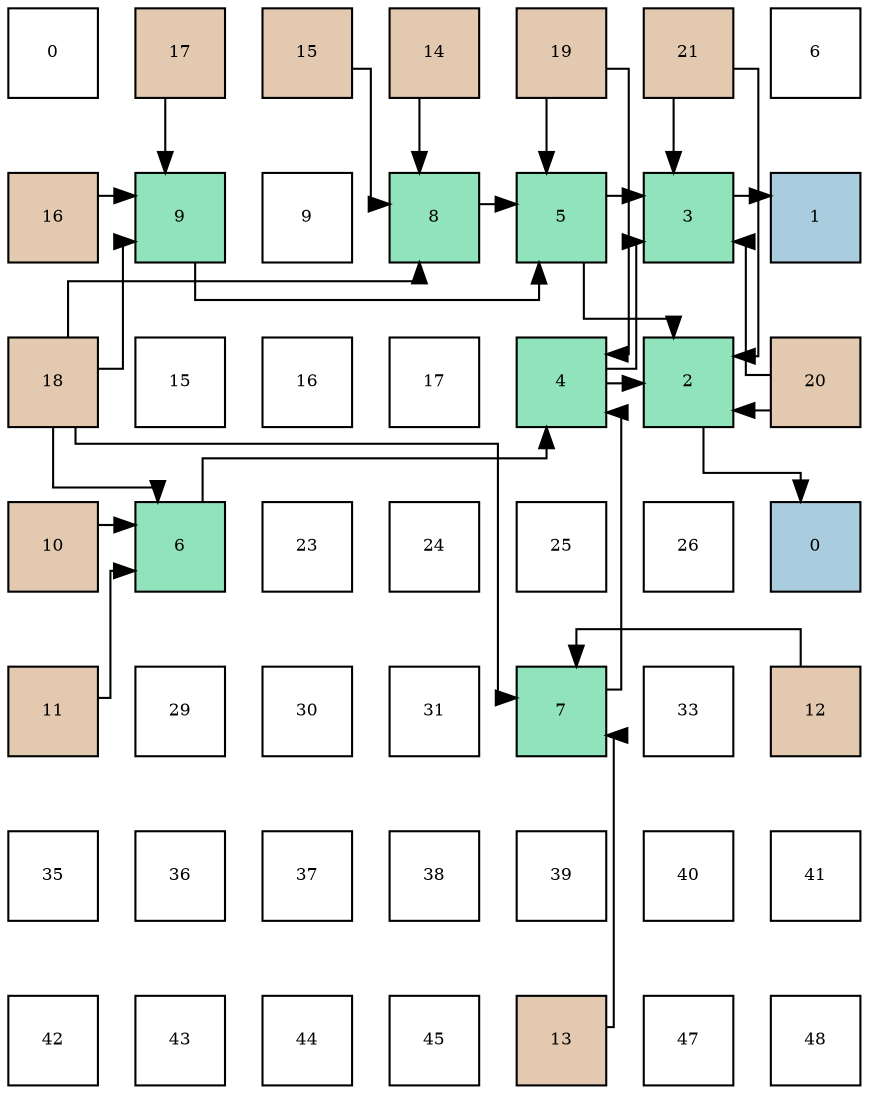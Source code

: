 digraph layout{
 rankdir=TB;
 splines=ortho;
 node [style=filled shape=square fixedsize=true width=0.6];
0[label="0", fontsize=8, fillcolor="#ffffff"];
1[label="17", fontsize=8, fillcolor="#e3c9af"];
2[label="15", fontsize=8, fillcolor="#e3c9af"];
3[label="14", fontsize=8, fillcolor="#e3c9af"];
4[label="19", fontsize=8, fillcolor="#e3c9af"];
5[label="21", fontsize=8, fillcolor="#e3c9af"];
6[label="6", fontsize=8, fillcolor="#ffffff"];
7[label="16", fontsize=8, fillcolor="#e3c9af"];
8[label="9", fontsize=8, fillcolor="#91e3bb"];
9[label="9", fontsize=8, fillcolor="#ffffff"];
10[label="8", fontsize=8, fillcolor="#91e3bb"];
11[label="5", fontsize=8, fillcolor="#91e3bb"];
12[label="3", fontsize=8, fillcolor="#91e3bb"];
13[label="1", fontsize=8, fillcolor="#a9ccde"];
14[label="18", fontsize=8, fillcolor="#e3c9af"];
15[label="15", fontsize=8, fillcolor="#ffffff"];
16[label="16", fontsize=8, fillcolor="#ffffff"];
17[label="17", fontsize=8, fillcolor="#ffffff"];
18[label="4", fontsize=8, fillcolor="#91e3bb"];
19[label="2", fontsize=8, fillcolor="#91e3bb"];
20[label="20", fontsize=8, fillcolor="#e3c9af"];
21[label="10", fontsize=8, fillcolor="#e3c9af"];
22[label="6", fontsize=8, fillcolor="#91e3bb"];
23[label="23", fontsize=8, fillcolor="#ffffff"];
24[label="24", fontsize=8, fillcolor="#ffffff"];
25[label="25", fontsize=8, fillcolor="#ffffff"];
26[label="26", fontsize=8, fillcolor="#ffffff"];
27[label="0", fontsize=8, fillcolor="#a9ccde"];
28[label="11", fontsize=8, fillcolor="#e3c9af"];
29[label="29", fontsize=8, fillcolor="#ffffff"];
30[label="30", fontsize=8, fillcolor="#ffffff"];
31[label="31", fontsize=8, fillcolor="#ffffff"];
32[label="7", fontsize=8, fillcolor="#91e3bb"];
33[label="33", fontsize=8, fillcolor="#ffffff"];
34[label="12", fontsize=8, fillcolor="#e3c9af"];
35[label="35", fontsize=8, fillcolor="#ffffff"];
36[label="36", fontsize=8, fillcolor="#ffffff"];
37[label="37", fontsize=8, fillcolor="#ffffff"];
38[label="38", fontsize=8, fillcolor="#ffffff"];
39[label="39", fontsize=8, fillcolor="#ffffff"];
40[label="40", fontsize=8, fillcolor="#ffffff"];
41[label="41", fontsize=8, fillcolor="#ffffff"];
42[label="42", fontsize=8, fillcolor="#ffffff"];
43[label="43", fontsize=8, fillcolor="#ffffff"];
44[label="44", fontsize=8, fillcolor="#ffffff"];
45[label="45", fontsize=8, fillcolor="#ffffff"];
46[label="13", fontsize=8, fillcolor="#e3c9af"];
47[label="47", fontsize=8, fillcolor="#ffffff"];
48[label="48", fontsize=8, fillcolor="#ffffff"];
edge [constraint=false, style=vis];19 -> 27;
12 -> 13;
18 -> 19;
18 -> 12;
11 -> 19;
11 -> 12;
22 -> 18;
32 -> 18;
10 -> 11;
8 -> 11;
21 -> 22;
28 -> 22;
34 -> 32;
46 -> 32;
3 -> 10;
2 -> 10;
7 -> 8;
1 -> 8;
14 -> 22;
14 -> 32;
14 -> 10;
14 -> 8;
4 -> 18;
4 -> 11;
20 -> 19;
20 -> 12;
5 -> 19;
5 -> 12;
edge [constraint=true, style=invis];
0 -> 7 -> 14 -> 21 -> 28 -> 35 -> 42;
1 -> 8 -> 15 -> 22 -> 29 -> 36 -> 43;
2 -> 9 -> 16 -> 23 -> 30 -> 37 -> 44;
3 -> 10 -> 17 -> 24 -> 31 -> 38 -> 45;
4 -> 11 -> 18 -> 25 -> 32 -> 39 -> 46;
5 -> 12 -> 19 -> 26 -> 33 -> 40 -> 47;
6 -> 13 -> 20 -> 27 -> 34 -> 41 -> 48;
rank = same {0 -> 1 -> 2 -> 3 -> 4 -> 5 -> 6};
rank = same {7 -> 8 -> 9 -> 10 -> 11 -> 12 -> 13};
rank = same {14 -> 15 -> 16 -> 17 -> 18 -> 19 -> 20};
rank = same {21 -> 22 -> 23 -> 24 -> 25 -> 26 -> 27};
rank = same {28 -> 29 -> 30 -> 31 -> 32 -> 33 -> 34};
rank = same {35 -> 36 -> 37 -> 38 -> 39 -> 40 -> 41};
rank = same {42 -> 43 -> 44 -> 45 -> 46 -> 47 -> 48};
}